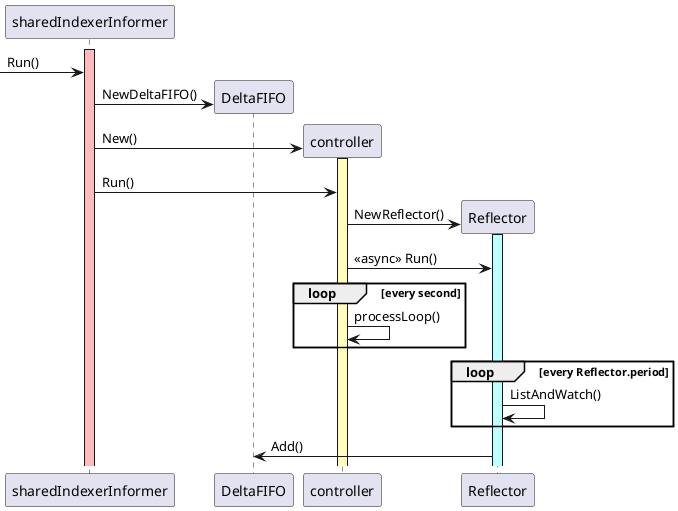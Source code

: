 @startuml

activate sharedIndexerInformer #FFBBBB
-> sharedIndexerInformer : Run()

create DeltaFIFO
sharedIndexerInformer -> DeltaFIFO : NewDeltaFIFO()

create controller
sharedIndexerInformer -> controller : New()

activate controller #FFFFBB
sharedIndexerInformer -> controller : Run()

create Reflector
controller -> Reflector : NewReflector()
activate Reflector #BBFFFF
controller -> Reflector : <<async>> Run()

loop every second
    controller -> controller : processLoop()
end

loop every Reflector.period
    Reflector -> Reflector : ListAndWatch()
end





Reflector -> DeltaFIFO : Add()

@enduml